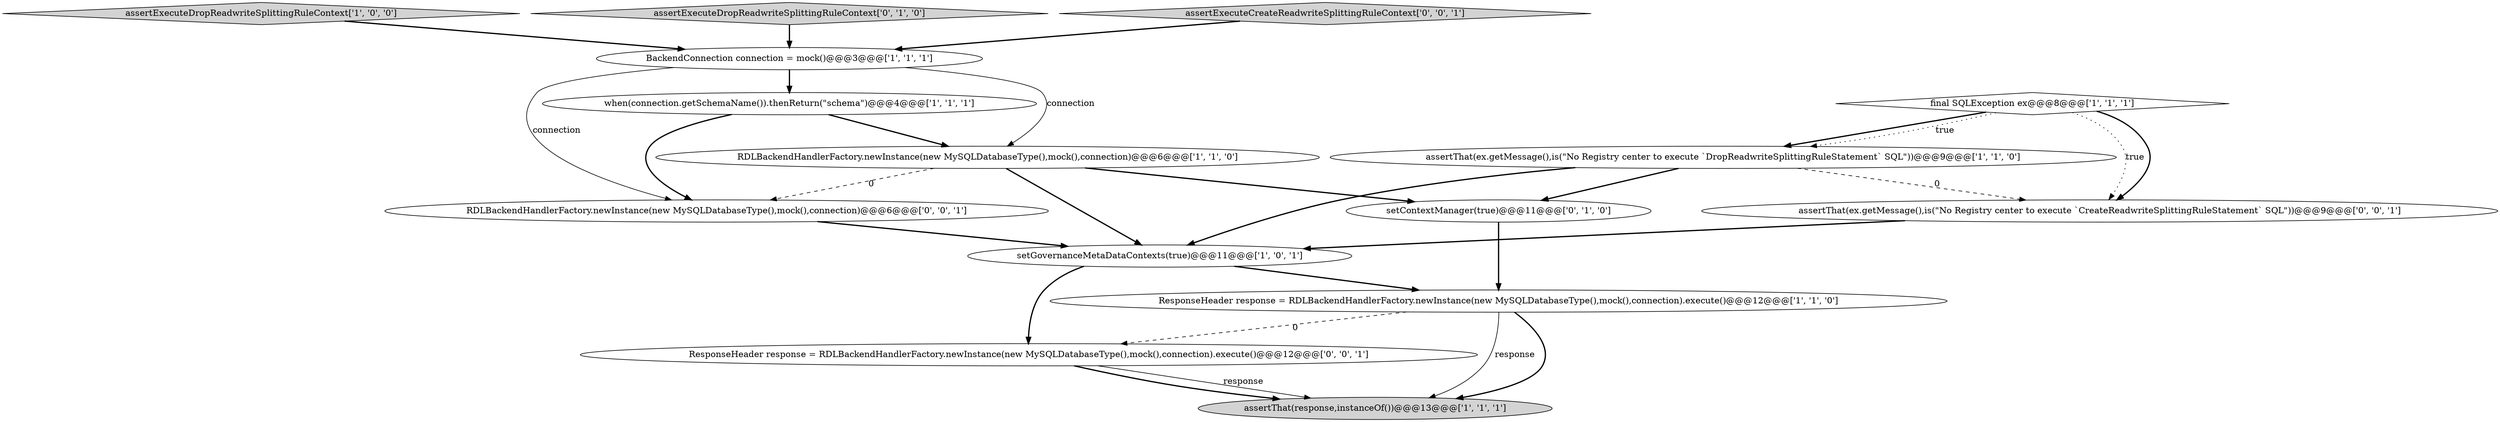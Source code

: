digraph {
8 [style = filled, label = "assertThat(response,instanceOf())@@@13@@@['1', '1', '1']", fillcolor = lightgray, shape = ellipse image = "AAA0AAABBB1BBB"];
5 [style = filled, label = "final SQLException ex@@@8@@@['1', '1', '1']", fillcolor = white, shape = diamond image = "AAA0AAABBB1BBB"];
11 [style = filled, label = "RDLBackendHandlerFactory.newInstance(new MySQLDatabaseType(),mock(),connection)@@@6@@@['0', '0', '1']", fillcolor = white, shape = ellipse image = "AAA0AAABBB3BBB"];
13 [style = filled, label = "ResponseHeader response = RDLBackendHandlerFactory.newInstance(new MySQLDatabaseType(),mock(),connection).execute()@@@12@@@['0', '0', '1']", fillcolor = white, shape = ellipse image = "AAA0AAABBB3BBB"];
9 [style = filled, label = "setContextManager(true)@@@11@@@['0', '1', '0']", fillcolor = white, shape = ellipse image = "AAA0AAABBB2BBB"];
0 [style = filled, label = "ResponseHeader response = RDLBackendHandlerFactory.newInstance(new MySQLDatabaseType(),mock(),connection).execute()@@@12@@@['1', '1', '0']", fillcolor = white, shape = ellipse image = "AAA0AAABBB1BBB"];
4 [style = filled, label = "assertExecuteDropReadwriteSplittingRuleContext['1', '0', '0']", fillcolor = lightgray, shape = diamond image = "AAA0AAABBB1BBB"];
7 [style = filled, label = "when(connection.getSchemaName()).thenReturn(\"schema\")@@@4@@@['1', '1', '1']", fillcolor = white, shape = ellipse image = "AAA0AAABBB1BBB"];
10 [style = filled, label = "assertExecuteDropReadwriteSplittingRuleContext['0', '1', '0']", fillcolor = lightgray, shape = diamond image = "AAA0AAABBB2BBB"];
3 [style = filled, label = "assertThat(ex.getMessage(),is(\"No Registry center to execute `DropReadwriteSplittingRuleStatement` SQL\"))@@@9@@@['1', '1', '0']", fillcolor = white, shape = ellipse image = "AAA0AAABBB1BBB"];
12 [style = filled, label = "assertThat(ex.getMessage(),is(\"No Registry center to execute `CreateReadwriteSplittingRuleStatement` SQL\"))@@@9@@@['0', '0', '1']", fillcolor = white, shape = ellipse image = "AAA0AAABBB3BBB"];
1 [style = filled, label = "BackendConnection connection = mock()@@@3@@@['1', '1', '1']", fillcolor = white, shape = ellipse image = "AAA0AAABBB1BBB"];
6 [style = filled, label = "setGovernanceMetaDataContexts(true)@@@11@@@['1', '0', '1']", fillcolor = white, shape = ellipse image = "AAA0AAABBB1BBB"];
14 [style = filled, label = "assertExecuteCreateReadwriteSplittingRuleContext['0', '0', '1']", fillcolor = lightgray, shape = diamond image = "AAA0AAABBB3BBB"];
2 [style = filled, label = "RDLBackendHandlerFactory.newInstance(new MySQLDatabaseType(),mock(),connection)@@@6@@@['1', '1', '0']", fillcolor = white, shape = ellipse image = "AAA0AAABBB1BBB"];
5->3 [style = bold, label=""];
7->11 [style = bold, label=""];
9->0 [style = bold, label=""];
13->8 [style = solid, label="response"];
2->6 [style = bold, label=""];
1->11 [style = solid, label="connection"];
11->6 [style = bold, label=""];
3->6 [style = bold, label=""];
6->0 [style = bold, label=""];
2->9 [style = bold, label=""];
5->12 [style = dotted, label="true"];
5->3 [style = dotted, label="true"];
12->6 [style = bold, label=""];
1->7 [style = bold, label=""];
14->1 [style = bold, label=""];
3->9 [style = bold, label=""];
1->2 [style = solid, label="connection"];
3->12 [style = dashed, label="0"];
5->12 [style = bold, label=""];
7->2 [style = bold, label=""];
6->13 [style = bold, label=""];
0->13 [style = dashed, label="0"];
0->8 [style = bold, label=""];
0->8 [style = solid, label="response"];
2->11 [style = dashed, label="0"];
4->1 [style = bold, label=""];
13->8 [style = bold, label=""];
10->1 [style = bold, label=""];
}
